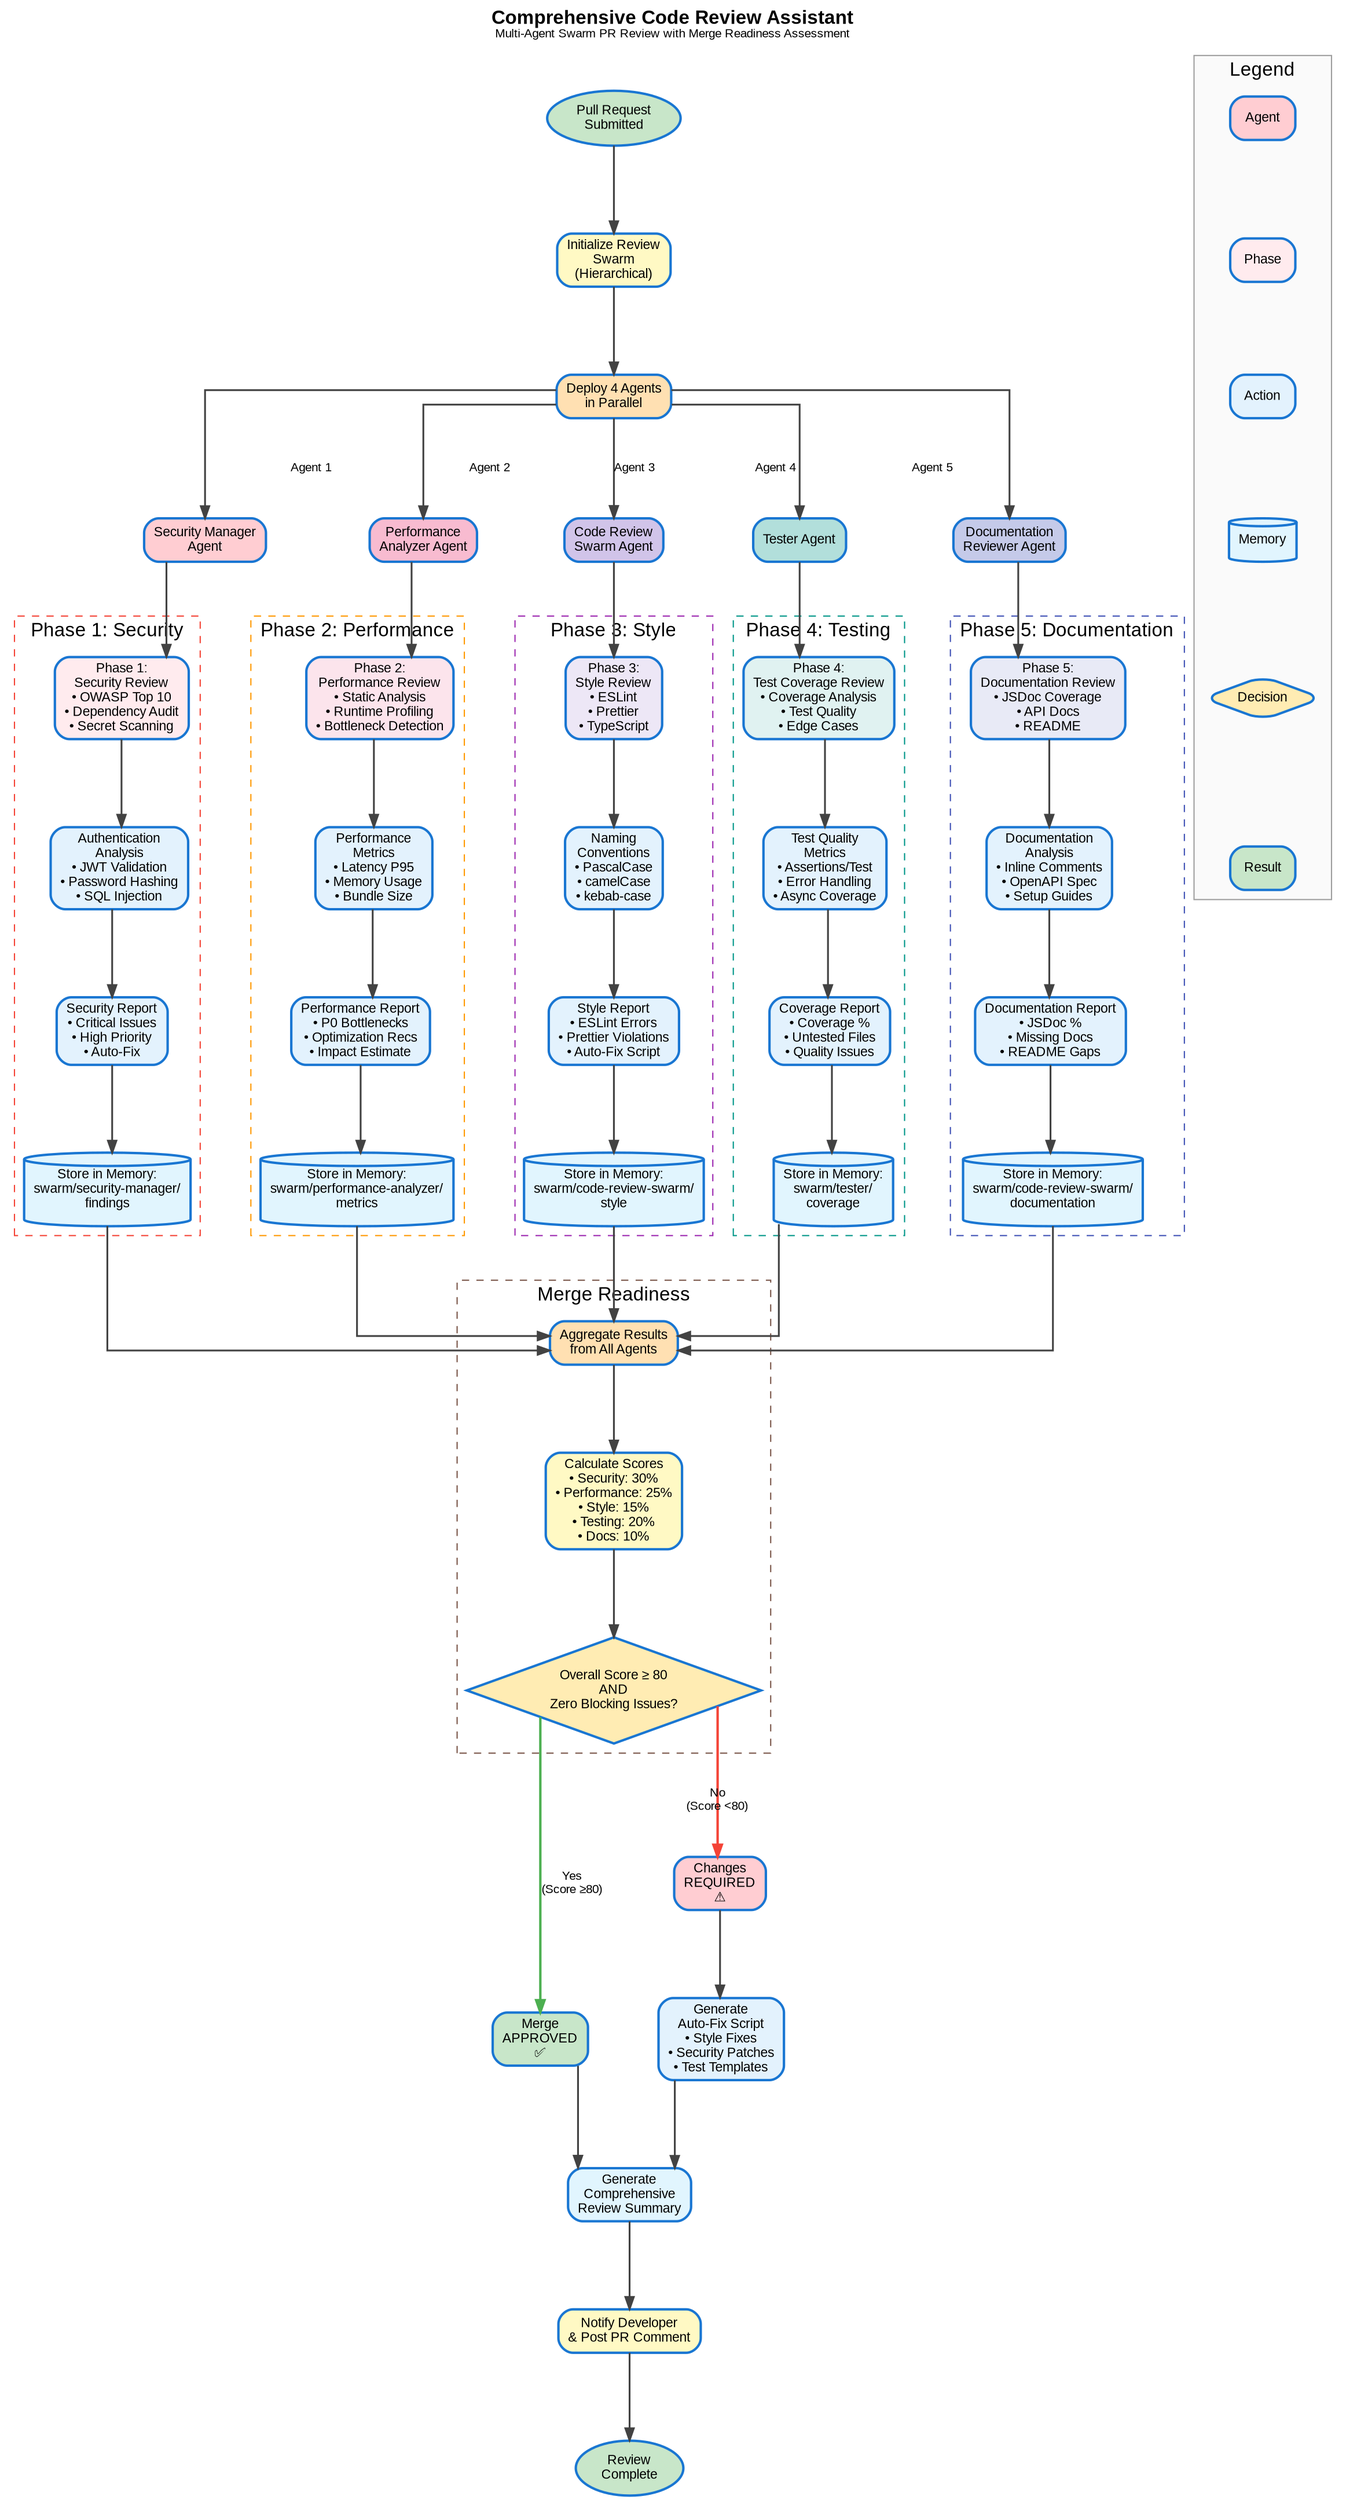 digraph CodeReviewAssistant {
  // Graph styling
  graph [rankdir=TB, fontname="Arial", fontsize=12, splines=ortho, nodesep=0.8, ranksep=1.0];
  node [shape=box, style="rounded,filled", fontname="Arial", fontsize=11, fillcolor="#E3F2FD", color="#1976D2", penwidth=2];
  edge [fontname="Arial", fontsize=10, color="#424242", penwidth=1.5];

  // Title
  label=<<B>Comprehensive Code Review Assistant</B><BR/><FONT POINT-SIZE="10">Multi-Agent Swarm PR Review with Merge Readiness Assessment</FONT>>;
  labelloc=t;
  fontsize=16;

  // Main workflow nodes
  start [label="Pull Request\nSubmitted", shape=ellipse, fillcolor="#C8E6C9"];
  init [label="Initialize Review\nSwarm\n(Hierarchical)", fillcolor="#FFF9C4"];
  coordinate [label="Deploy 4 Agents\nin Parallel", fillcolor="#FFE0B2"];

  // Phase 1: Security Review
  security_agent [label="Security Manager\nAgent", fillcolor="#FFCDD2"];
  security_scan [label="Phase 1:\nSecurity Review\n• OWASP Top 10\n• Dependency Audit\n• Secret Scanning", fillcolor="#FFEBEE"];
  security_auth [label="Authentication\nAnalysis\n• JWT Validation\n• Password Hashing\n• SQL Injection"];
  security_report [label="Security Report\n• Critical Issues\n• High Priority\n• Auto-Fix"];
  security_store [label="Store in Memory:\nswarm/security-manager/\nfindings", shape=cylinder, fillcolor="#E1F5FE"];

  // Phase 2: Performance Review
  perf_agent [label="Performance\nAnalyzer Agent", fillcolor="#F8BBD0"];
  perf_scan [label="Phase 2:\nPerformance Review\n• Static Analysis\n• Runtime Profiling\n• Bottleneck Detection", fillcolor="#FCE4EC"];
  perf_metrics [label="Performance\nMetrics\n• Latency P95\n• Memory Usage\n• Bundle Size"];
  perf_report [label="Performance Report\n• P0 Bottlenecks\n• Optimization Recs\n• Impact Estimate"];
  perf_store [label="Store in Memory:\nswarm/performance-analyzer/\nmetrics", shape=cylinder, fillcolor="#E1F5FE"];

  // Phase 3: Style Review
  style_agent [label="Code Review\nSwarm Agent", fillcolor="#D1C4E9"];
  style_scan [label="Phase 3:\nStyle Review\n• ESLint\n• Prettier\n• TypeScript", fillcolor="#EDE7F6"];
  style_naming [label="Naming\nConventions\n• PascalCase\n• camelCase\n• kebab-case"];
  style_report [label="Style Report\n• ESLint Errors\n• Prettier Violations\n• Auto-Fix Script"];
  style_store [label="Store in Memory:\nswarm/code-review-swarm/\nstyle", shape=cylinder, fillcolor="#E1F5FE"];

  // Phase 4: Test Coverage
  test_agent [label="Tester Agent", fillcolor="#B2DFDB"];
  test_scan [label="Phase 4:\nTest Coverage Review\n• Coverage Analysis\n• Test Quality\n• Edge Cases", fillcolor="#E0F2F1"];
  test_quality [label="Test Quality\nMetrics\n• Assertions/Test\n• Error Handling\n• Async Coverage"];
  test_report [label="Coverage Report\n• Coverage %\n• Untested Files\n• Quality Issues"];
  test_store [label="Store in Memory:\nswarm/tester/\ncoverage", shape=cylinder, fillcolor="#E1F5FE"];

  // Phase 5: Documentation
  doc_agent [label="Documentation\nReviewer Agent", fillcolor="#C5CAE9"];
  doc_scan [label="Phase 5:\nDocumentation Review\n• JSDoc Coverage\n• API Docs\n• README", fillcolor="#E8EAF6"];
  doc_analysis [label="Documentation\nAnalysis\n• Inline Comments\n• OpenAPI Spec\n• Setup Guides"];
  doc_report [label="Documentation Report\n• JSDoc %\n• Missing Docs\n• README Gaps"];
  doc_store [label="Store in Memory:\nswarm/code-review-swarm/\ndocumentation", shape=cylinder, fillcolor="#E1F5FE"];

  // Integration and decision
  aggregate [label="Aggregate Results\nfrom All Agents", fillcolor="#FFE0B2"];
  calculate [label="Calculate Scores\n• Security: 30%\n• Performance: 25%\n• Style: 15%\n• Testing: 20%\n• Docs: 10%", fillcolor="#FFF9C4"];

  decision [label="Overall Score ≥ 80\nAND\nZero Blocking Issues?", shape=diamond, fillcolor="#FFECB3", style="filled"];

  approved [label="Merge\nAPPROVED\n✅", fillcolor="#C8E6C9", style="rounded,filled,bold"];
  rejected [label="Changes\nREQUIRED\n⚠️", fillcolor="#FFCDD2", style="rounded,filled,bold"];

  autofix [label="Generate\nAuto-Fix Script\n• Style Fixes\n• Security Patches\n• Test Templates"];

  summary [label="Generate\nComprehensive\nReview Summary", fillcolor="#E1F5FE"];

  notify [label="Notify Developer\n& Post PR Comment", fillcolor="#FFF9C4"];

  end [label="Review\nComplete", shape=ellipse, fillcolor="#C8E6C9"];

  // Main flow
  start -> init;
  init -> coordinate;

  // Parallel agent deployment
  coordinate -> security_agent [label="Agent 1"];
  coordinate -> perf_agent [label="Agent 2"];
  coordinate -> style_agent [label="Agent 3"];
  coordinate -> test_agent [label="Agent 4"];
  coordinate -> doc_agent [label="Agent 5"];

  // Security flow
  security_agent -> security_scan;
  security_scan -> security_auth;
  security_auth -> security_report;
  security_report -> security_store;

  // Performance flow
  perf_agent -> perf_scan;
  perf_scan -> perf_metrics;
  perf_metrics -> perf_report;
  perf_report -> perf_store;

  // Style flow
  style_agent -> style_scan;
  style_scan -> style_naming;
  style_naming -> style_report;
  style_report -> style_store;

  // Test flow
  test_agent -> test_scan;
  test_scan -> test_quality;
  test_quality -> test_report;
  test_report -> test_store;

  // Documentation flow
  doc_agent -> doc_scan;
  doc_scan -> doc_analysis;
  doc_analysis -> doc_report;
  doc_report -> doc_store;

  // Convergence
  security_store -> aggregate;
  perf_store -> aggregate;
  style_store -> aggregate;
  test_store -> aggregate;
  doc_store -> aggregate;

  aggregate -> calculate;
  calculate -> decision;

  // Decision branches
  decision -> approved [label="Yes\n(Score ≥80)", color="#4CAF50", penwidth=2];
  decision -> rejected [label="No\n(Score <80)", color="#F44336", penwidth=2];

  // Rejected path
  rejected -> autofix;
  autofix -> summary;

  // Approved path
  approved -> summary;

  // Final steps
  summary -> notify;
  notify -> end;

  // Visual grouping with subgraphs
  subgraph cluster_phase1 {
    label="Phase 1: Security";
    style=dashed;
    color="#F44336";
    security_scan; security_auth; security_report; security_store;
  }

  subgraph cluster_phase2 {
    label="Phase 2: Performance";
    style=dashed;
    color="#FF9800";
    perf_scan; perf_metrics; perf_report; perf_store;
  }

  subgraph cluster_phase3 {
    label="Phase 3: Style";
    style=dashed;
    color="#9C27B0";
    style_scan; style_naming; style_report; style_store;
  }

  subgraph cluster_phase4 {
    label="Phase 4: Testing";
    style=dashed;
    color="#009688";
    test_scan; test_quality; test_report; test_store;
  }

  subgraph cluster_phase5 {
    label="Phase 5: Documentation";
    style=dashed;
    color="#3F51B5";
    doc_scan; doc_analysis; doc_report; doc_store;
  }

  subgraph cluster_decision {
    label="Merge Readiness";
    style=dashed;
    color="#795548";
    aggregate; calculate; decision;
  }

  // Legend
  subgraph cluster_legend {
    label="Legend";
    style=filled;
    fillcolor="#FAFAFA";
    color="#9E9E9E";

    leg_agent [label="Agent", fillcolor="#FFCDD2"];
    leg_phase [label="Phase", fillcolor="#FFEBEE"];
    leg_action [label="Action", fillcolor="#E3F2FD"];
    leg_memory [label="Memory", shape=cylinder, fillcolor="#E1F5FE"];
    leg_decision [label="Decision", shape=diamond, fillcolor="#FFECB3"];
    leg_result [label="Result", fillcolor="#C8E6C9"];

    leg_agent -> leg_phase -> leg_action -> leg_memory -> leg_decision -> leg_result [style=invis];
  }
}
